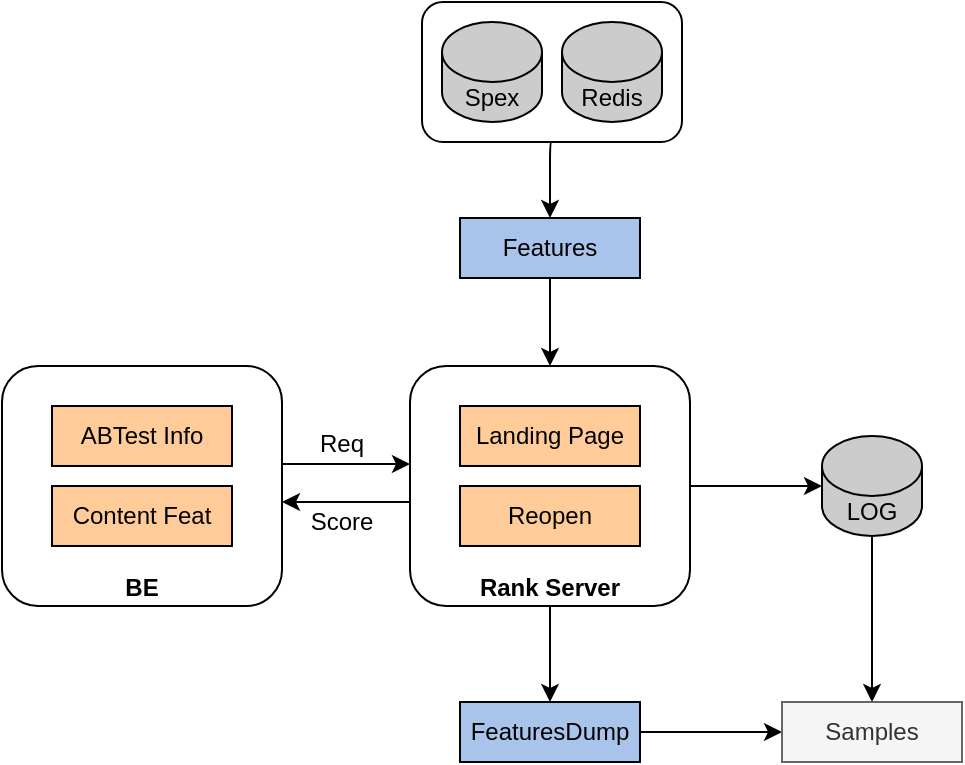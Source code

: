 <mxfile version="22.1.2" type="github">
  <diagram id="C5RBs43oDa-KdzZeNtuy" name="Page-1">
    <mxGraphModel dx="856" dy="513" grid="1" gridSize="10" guides="1" tooltips="1" connect="1" arrows="1" fold="1" page="1" pageScale="1" pageWidth="827" pageHeight="1169" math="0" shadow="0">
      <root>
        <mxCell id="WIyWlLk6GJQsqaUBKTNV-0" />
        <mxCell id="WIyWlLk6GJQsqaUBKTNV-1" parent="WIyWlLk6GJQsqaUBKTNV-0" />
        <mxCell id="6RudLV-lCV3WTsC6pA_N-3" style="edgeStyle=orthogonalEdgeStyle;orthogonalLoop=1;jettySize=auto;html=1;exitX=1;exitY=0.5;exitDx=0;exitDy=0;entryX=0;entryY=0.5;entryDx=0;entryDy=0;targetPerimeterSpacing=6;sourcePerimeterSpacing=6;" edge="1" parent="WIyWlLk6GJQsqaUBKTNV-1">
          <mxGeometry relative="1" as="geometry">
            <mxPoint x="274" y="301" as="targetPoint" />
            <mxPoint x="210" y="301" as="sourcePoint" />
          </mxGeometry>
        </mxCell>
        <mxCell id="6RudLV-lCV3WTsC6pA_N-0" value="&lt;br&gt;&lt;br&gt;&lt;br&gt;&lt;br&gt;&lt;br&gt;&lt;br&gt;&lt;br&gt;&lt;b&gt;BE&lt;/b&gt;&lt;div style=&quot;text-align: justify;&quot;&gt;&lt;/div&gt;" style="rounded=1;whiteSpace=wrap;html=1;" vertex="1" parent="WIyWlLk6GJQsqaUBKTNV-1">
          <mxGeometry x="70" y="252" width="140" height="120" as="geometry" />
        </mxCell>
        <mxCell id="6RudLV-lCV3WTsC6pA_N-1" value="Content Feat" style="rounded=0;whiteSpace=wrap;html=1;fillColor=#FFCC99;" vertex="1" parent="WIyWlLk6GJQsqaUBKTNV-1">
          <mxGeometry x="95" y="312" width="90" height="30" as="geometry" />
        </mxCell>
        <mxCell id="6RudLV-lCV3WTsC6pA_N-2" value="ABTest Info" style="rounded=0;whiteSpace=wrap;html=1;fillColor=#FFCC99;" vertex="1" parent="WIyWlLk6GJQsqaUBKTNV-1">
          <mxGeometry x="95" y="272" width="90" height="30" as="geometry" />
        </mxCell>
        <mxCell id="6RudLV-lCV3WTsC6pA_N-24" style="edgeStyle=orthogonalEdgeStyle;orthogonalLoop=1;jettySize=auto;html=1;exitX=0.5;exitY=1;exitDx=0;exitDy=0;" edge="1" parent="WIyWlLk6GJQsqaUBKTNV-1" source="6RudLV-lCV3WTsC6pA_N-4" target="6RudLV-lCV3WTsC6pA_N-23">
          <mxGeometry relative="1" as="geometry" />
        </mxCell>
        <mxCell id="6RudLV-lCV3WTsC6pA_N-4" value="&lt;br&gt;&lt;br&gt;&lt;br&gt;&lt;br&gt;&lt;br&gt;&lt;br&gt;&lt;br&gt;&lt;b&gt;Rank Server&lt;/b&gt;&lt;br&gt;&lt;div style=&quot;text-align: justify;&quot;&gt;&lt;/div&gt;" style="rounded=1;whiteSpace=wrap;html=1;" vertex="1" parent="WIyWlLk6GJQsqaUBKTNV-1">
          <mxGeometry x="274" y="252" width="140" height="120" as="geometry" />
        </mxCell>
        <mxCell id="6RudLV-lCV3WTsC6pA_N-8" style="edgeStyle=orthogonalEdgeStyle;orthogonalLoop=1;jettySize=auto;html=1;targetPerimeterSpacing=6;sourcePerimeterSpacing=6;entryX=1;entryY=0.5;entryDx=0;entryDy=0;exitX=0;exitY=0.5;exitDx=0;exitDy=0;" edge="1" parent="WIyWlLk6GJQsqaUBKTNV-1">
          <mxGeometry relative="1" as="geometry">
            <mxPoint x="210" y="320" as="targetPoint" />
            <mxPoint x="274" y="320" as="sourcePoint" />
          </mxGeometry>
        </mxCell>
        <mxCell id="6RudLV-lCV3WTsC6pA_N-9" value="Req" style="text;html=1;strokeColor=none;fillColor=none;align=center;verticalAlign=middle;whiteSpace=wrap;rounded=0;" vertex="1" parent="WIyWlLk6GJQsqaUBKTNV-1">
          <mxGeometry x="210" y="276" width="60" height="30" as="geometry" />
        </mxCell>
        <mxCell id="6RudLV-lCV3WTsC6pA_N-10" value="Score" style="text;html=1;strokeColor=none;fillColor=none;align=center;verticalAlign=middle;whiteSpace=wrap;rounded=0;" vertex="1" parent="WIyWlLk6GJQsqaUBKTNV-1">
          <mxGeometry x="210" y="315" width="60" height="30" as="geometry" />
        </mxCell>
        <mxCell id="6RudLV-lCV3WTsC6pA_N-11" value="Landing Page" style="rounded=0;whiteSpace=wrap;html=1;fillColor=#FFCC99;" vertex="1" parent="WIyWlLk6GJQsqaUBKTNV-1">
          <mxGeometry x="299" y="272" width="90" height="30" as="geometry" />
        </mxCell>
        <mxCell id="6RudLV-lCV3WTsC6pA_N-12" value="Reopen" style="rounded=0;whiteSpace=wrap;html=1;fillColor=#FFCC99;" vertex="1" parent="WIyWlLk6GJQsqaUBKTNV-1">
          <mxGeometry x="299" y="312" width="90" height="30" as="geometry" />
        </mxCell>
        <mxCell id="6RudLV-lCV3WTsC6pA_N-15" style="edgeStyle=orthogonalEdgeStyle;orthogonalLoop=1;jettySize=auto;html=1;exitX=0.5;exitY=1;exitDx=0;exitDy=0;entryX=0.5;entryY=0;entryDx=0;entryDy=0;" edge="1" parent="WIyWlLk6GJQsqaUBKTNV-1" source="6RudLV-lCV3WTsC6pA_N-13" target="6RudLV-lCV3WTsC6pA_N-4">
          <mxGeometry relative="1" as="geometry" />
        </mxCell>
        <mxCell id="6RudLV-lCV3WTsC6pA_N-13" value="Features" style="rounded=0;whiteSpace=wrap;html=1;fillColor=#A9C4EB;" vertex="1" parent="WIyWlLk6GJQsqaUBKTNV-1">
          <mxGeometry x="299" y="178" width="90" height="30" as="geometry" />
        </mxCell>
        <mxCell id="6RudLV-lCV3WTsC6pA_N-18" style="edgeStyle=orthogonalEdgeStyle;orthogonalLoop=1;jettySize=auto;html=1;exitX=0.5;exitY=1;exitDx=0;exitDy=0;entryX=0.5;entryY=0;entryDx=0;entryDy=0;" edge="1" parent="WIyWlLk6GJQsqaUBKTNV-1" source="6RudLV-lCV3WTsC6pA_N-17" target="6RudLV-lCV3WTsC6pA_N-13">
          <mxGeometry relative="1" as="geometry" />
        </mxCell>
        <mxCell id="6RudLV-lCV3WTsC6pA_N-17" value="" style="rounded=1;whiteSpace=wrap;html=1;" vertex="1" parent="WIyWlLk6GJQsqaUBKTNV-1">
          <mxGeometry x="280" y="70" width="130" height="70" as="geometry" />
        </mxCell>
        <mxCell id="6RudLV-lCV3WTsC6pA_N-20" value="Spex" style="shape=cylinder3;whiteSpace=wrap;html=1;boundedLbl=1;backgroundOutline=1;size=15;fillColor=#CCCCCC;" vertex="1" parent="WIyWlLk6GJQsqaUBKTNV-1">
          <mxGeometry x="290" y="80" width="50" height="50" as="geometry" />
        </mxCell>
        <mxCell id="6RudLV-lCV3WTsC6pA_N-21" value="Redis" style="shape=cylinder3;whiteSpace=wrap;html=1;boundedLbl=1;backgroundOutline=1;size=15;fillColor=#CCCCCC;" vertex="1" parent="WIyWlLk6GJQsqaUBKTNV-1">
          <mxGeometry x="350" y="80" width="50" height="50" as="geometry" />
        </mxCell>
        <mxCell id="6RudLV-lCV3WTsC6pA_N-29" style="edgeStyle=orthogonalEdgeStyle;orthogonalLoop=1;jettySize=auto;html=1;exitX=1;exitY=0.5;exitDx=0;exitDy=0;entryX=0;entryY=0.5;entryDx=0;entryDy=0;" edge="1" parent="WIyWlLk6GJQsqaUBKTNV-1" source="6RudLV-lCV3WTsC6pA_N-23" target="6RudLV-lCV3WTsC6pA_N-27">
          <mxGeometry relative="1" as="geometry" />
        </mxCell>
        <mxCell id="6RudLV-lCV3WTsC6pA_N-23" value="FeaturesDump" style="rounded=0;whiteSpace=wrap;html=1;fillColor=#A9C4EB;" vertex="1" parent="WIyWlLk6GJQsqaUBKTNV-1">
          <mxGeometry x="299" y="420" width="90" height="30" as="geometry" />
        </mxCell>
        <mxCell id="6RudLV-lCV3WTsC6pA_N-28" style="edgeStyle=orthogonalEdgeStyle;orthogonalLoop=1;jettySize=auto;html=1;exitX=0.5;exitY=1;exitDx=0;exitDy=0;exitPerimeter=0;" edge="1" parent="WIyWlLk6GJQsqaUBKTNV-1" source="6RudLV-lCV3WTsC6pA_N-25" target="6RudLV-lCV3WTsC6pA_N-27">
          <mxGeometry relative="1" as="geometry" />
        </mxCell>
        <mxCell id="6RudLV-lCV3WTsC6pA_N-25" value="LOG" style="shape=cylinder3;whiteSpace=wrap;html=1;boundedLbl=1;backgroundOutline=1;size=15;fillColor=#CCCCCC;" vertex="1" parent="WIyWlLk6GJQsqaUBKTNV-1">
          <mxGeometry x="480" y="287" width="50" height="50" as="geometry" />
        </mxCell>
        <mxCell id="6RudLV-lCV3WTsC6pA_N-26" style="edgeStyle=orthogonalEdgeStyle;orthogonalLoop=1;jettySize=auto;html=1;exitX=1;exitY=0.5;exitDx=0;exitDy=0;entryX=0;entryY=0.5;entryDx=0;entryDy=0;entryPerimeter=0;" edge="1" parent="WIyWlLk6GJQsqaUBKTNV-1" source="6RudLV-lCV3WTsC6pA_N-4" target="6RudLV-lCV3WTsC6pA_N-25">
          <mxGeometry relative="1" as="geometry" />
        </mxCell>
        <mxCell id="6RudLV-lCV3WTsC6pA_N-27" value="Samples" style="rounded=0;whiteSpace=wrap;html=1;fillColor=#f5f5f5;fontColor=#333333;strokeColor=#666666;" vertex="1" parent="WIyWlLk6GJQsqaUBKTNV-1">
          <mxGeometry x="460" y="420" width="90" height="30" as="geometry" />
        </mxCell>
      </root>
    </mxGraphModel>
  </diagram>
</mxfile>

